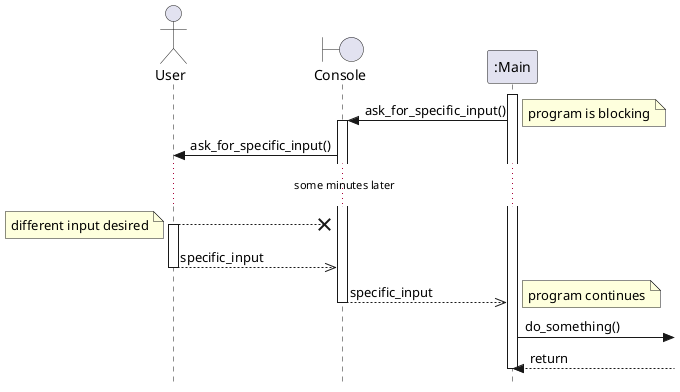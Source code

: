 @startuml
skinparam style strictuml

actor User
boundary Console

activate ":Main"
":Main" -> Console : ask_for_specific_input()
note right: program is blocking

activate Console

Console -> User : ask_for_specific_input()
... some minutes later...
User -->>X Console

activate User
note left: different input desired

User -->> Console : specific_input
deactivate User

Console -->> ":Main" : specific_input
deactivate Console

note right: program continues
":Main" ->] : do_something()
":Main" <--] : return
deactivate ":Main"

@enduml